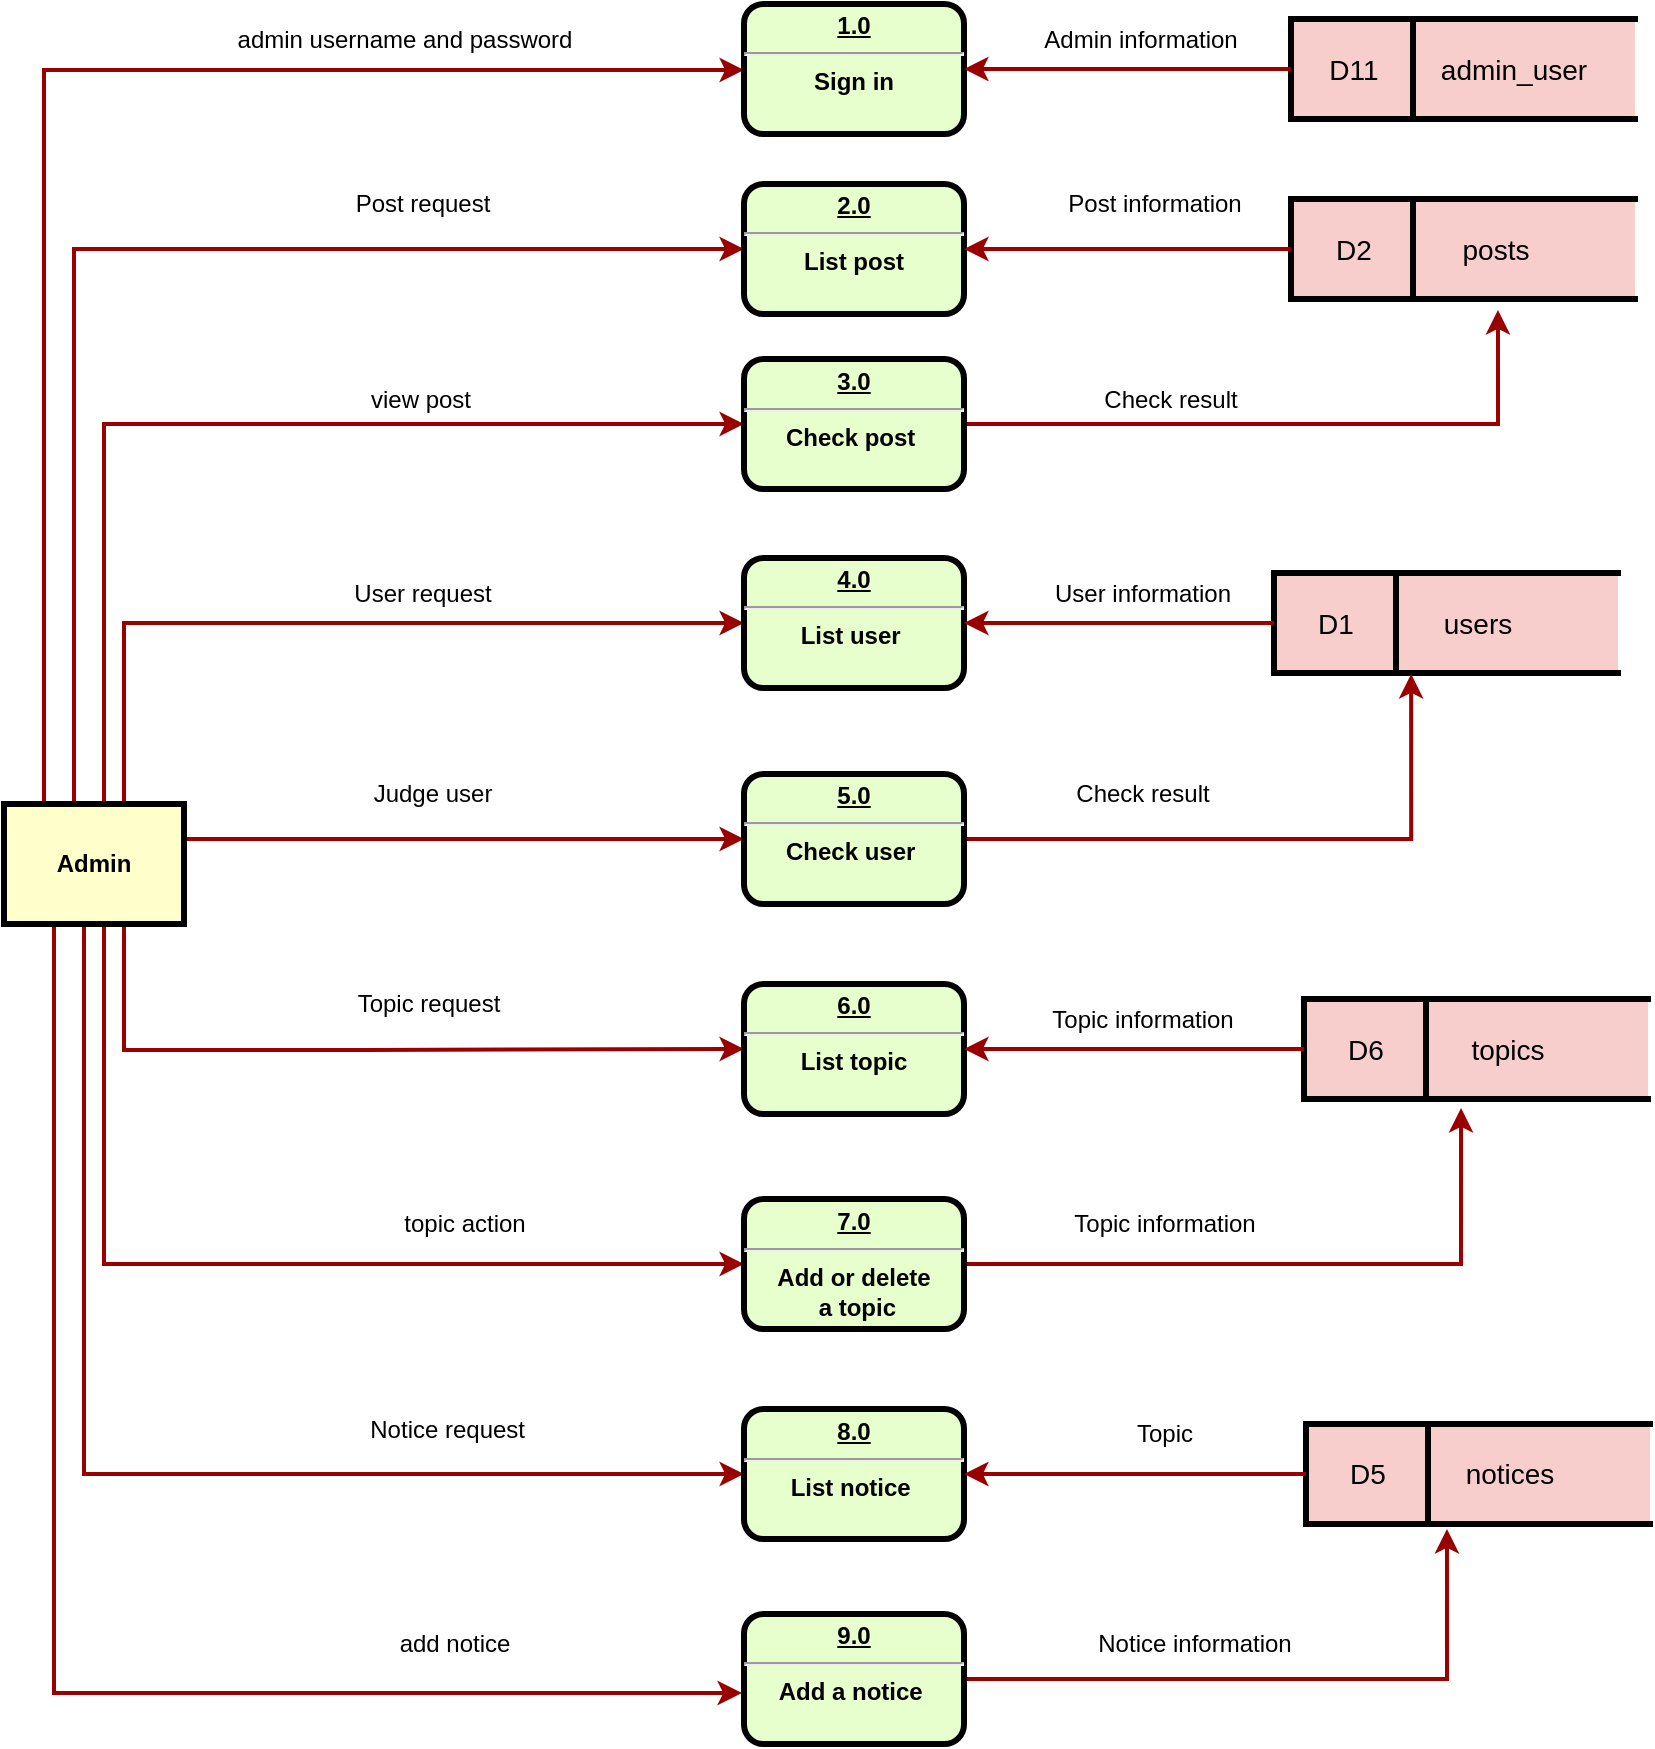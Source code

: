 <mxfile version="12.9.7" type="github">
  <diagram name="Page-1" id="c7558073-3199-34d8-9f00-42111426c3f3">
    <mxGraphModel dx="2012" dy="-455" grid="1" gridSize="10" guides="1" tooltips="1" connect="1" arrows="1" fold="1" page="1" pageScale="1" pageWidth="826" pageHeight="1169" background="#ffffff" math="0" shadow="0">
      <root>
        <mxCell id="0" />
        <mxCell id="1" parent="0" />
        <mxCell id="a9a8mxuT70NmRNff5WwH-19" value="" style="group" parent="1" vertex="1" connectable="0">
          <mxGeometry x="570" y="2297.5" width="172" height="50" as="geometry" />
        </mxCell>
        <mxCell id="a9a8mxuT70NmRNff5WwH-20" value="" style="group" parent="a9a8mxuT70NmRNff5WwH-19" vertex="1" connectable="0">
          <mxGeometry width="172" height="50" as="geometry" />
        </mxCell>
        <mxCell id="a9a8mxuT70NmRNff5WwH-21" value="" style="group" parent="a9a8mxuT70NmRNff5WwH-20" vertex="1" connectable="0">
          <mxGeometry width="172" height="50" as="geometry" />
        </mxCell>
        <mxCell id="a9a8mxuT70NmRNff5WwH-22" value="" style="rounded=0;whiteSpace=wrap;html=1;strokeColor=#000000;strokeWidth=3;fillColor=#f8cecc;" parent="a9a8mxuT70NmRNff5WwH-21" vertex="1">
          <mxGeometry width="61" height="50" as="geometry" />
        </mxCell>
        <mxCell id="a9a8mxuT70NmRNff5WwH-23" value="" style="shape=partialRectangle;whiteSpace=wrap;html=1;left=0;right=0;fillColor=#f8cecc;strokeColor=#000000;strokeWidth=3;" parent="a9a8mxuT70NmRNff5WwH-21" vertex="1">
          <mxGeometry x="52" width="120" height="50" as="geometry" />
        </mxCell>
        <mxCell id="a9a8mxuT70NmRNff5WwH-24" value="&lt;font style=&quot;font-size: 14px&quot;&gt;D6&lt;/font&gt;" style="text;html=1;strokeColor=none;fillColor=none;align=center;verticalAlign=middle;whiteSpace=wrap;rounded=0;" parent="a9a8mxuT70NmRNff5WwH-21" vertex="1">
          <mxGeometry x="11" y="16.667" width="40" height="16.667" as="geometry" />
        </mxCell>
        <mxCell id="a9a8mxuT70NmRNff5WwH-25" value="&lt;span style=&quot;font-size: 14px&quot;&gt;topics&lt;/span&gt;" style="text;html=1;strokeColor=none;fillColor=none;align=center;verticalAlign=middle;whiteSpace=wrap;rounded=0;" parent="a9a8mxuT70NmRNff5WwH-21" vertex="1">
          <mxGeometry x="82" y="16.667" width="40" height="16.667" as="geometry" />
        </mxCell>
        <mxCell id="a9a8mxuT70NmRNff5WwH-26" value="" style="line;strokeWidth=3;direction=south;html=1;strokeColor=#000000;" parent="a9a8mxuT70NmRNff5WwH-21" vertex="1">
          <mxGeometry x="56" width="10" height="50" as="geometry" />
        </mxCell>
        <mxCell id="a9a8mxuT70NmRNff5WwH-27" value="" style="group" parent="1" vertex="1" connectable="0">
          <mxGeometry x="555" y="2084.5" width="172" height="50" as="geometry" />
        </mxCell>
        <mxCell id="a9a8mxuT70NmRNff5WwH-28" value="" style="group" parent="a9a8mxuT70NmRNff5WwH-27" vertex="1" connectable="0">
          <mxGeometry width="172" height="50" as="geometry" />
        </mxCell>
        <mxCell id="a9a8mxuT70NmRNff5WwH-29" value="" style="group" parent="a9a8mxuT70NmRNff5WwH-28" vertex="1" connectable="0">
          <mxGeometry width="172" height="50" as="geometry" />
        </mxCell>
        <mxCell id="a9a8mxuT70NmRNff5WwH-30" value="" style="rounded=0;whiteSpace=wrap;html=1;strokeColor=#000000;strokeWidth=3;fillColor=#f8cecc;" parent="a9a8mxuT70NmRNff5WwH-29" vertex="1">
          <mxGeometry width="61" height="50" as="geometry" />
        </mxCell>
        <mxCell id="a9a8mxuT70NmRNff5WwH-31" value="" style="shape=partialRectangle;whiteSpace=wrap;html=1;left=0;right=0;fillColor=#f8cecc;strokeColor=#000000;strokeWidth=3;" parent="a9a8mxuT70NmRNff5WwH-29" vertex="1">
          <mxGeometry x="52" width="120" height="50" as="geometry" />
        </mxCell>
        <mxCell id="a9a8mxuT70NmRNff5WwH-32" value="&lt;font style=&quot;font-size: 14px&quot;&gt;D1&lt;/font&gt;" style="text;html=1;strokeColor=none;fillColor=none;align=center;verticalAlign=middle;whiteSpace=wrap;rounded=0;" parent="a9a8mxuT70NmRNff5WwH-29" vertex="1">
          <mxGeometry x="11" y="16.667" width="40" height="16.667" as="geometry" />
        </mxCell>
        <mxCell id="a9a8mxuT70NmRNff5WwH-33" value="&lt;span style=&quot;font-size: 14px&quot;&gt;users&lt;/span&gt;" style="text;html=1;strokeColor=none;fillColor=none;align=center;verticalAlign=middle;whiteSpace=wrap;rounded=0;" parent="a9a8mxuT70NmRNff5WwH-29" vertex="1">
          <mxGeometry x="82" y="16.667" width="40" height="16.667" as="geometry" />
        </mxCell>
        <mxCell id="a9a8mxuT70NmRNff5WwH-34" value="" style="line;strokeWidth=3;direction=south;html=1;strokeColor=#000000;" parent="a9a8mxuT70NmRNff5WwH-29" vertex="1">
          <mxGeometry x="56" width="10" height="50" as="geometry" />
        </mxCell>
        <mxCell id="a9a8mxuT70NmRNff5WwH-56" style="edgeStyle=orthogonalEdgeStyle;rounded=0;orthogonalLoop=1;jettySize=auto;html=1;entryX=0;entryY=0.5;entryDx=0;entryDy=0;strokeColor=#990000;strokeWidth=2;" parent="1" source="a9a8mxuT70NmRNff5WwH-42" target="a9a8mxuT70NmRNff5WwH-43" edge="1">
          <mxGeometry relative="1" as="geometry">
            <Array as="points">
              <mxPoint x="-45" y="1923" />
            </Array>
          </mxGeometry>
        </mxCell>
        <mxCell id="a9a8mxuT70NmRNff5WwH-98" style="edgeStyle=orthogonalEdgeStyle;rounded=0;orthogonalLoop=1;jettySize=auto;html=1;strokeColor=#990000;strokeWidth=2;" parent="1" source="a9a8mxuT70NmRNff5WwH-42" target="a9a8mxuT70NmRNff5WwH-85" edge="1">
          <mxGeometry relative="1" as="geometry">
            <Array as="points">
              <mxPoint x="-60" y="1833" />
            </Array>
          </mxGeometry>
        </mxCell>
        <mxCell id="a9a8mxuT70NmRNff5WwH-117" style="edgeStyle=orthogonalEdgeStyle;rounded=0;orthogonalLoop=1;jettySize=auto;html=1;entryX=0;entryY=0.5;entryDx=0;entryDy=0;strokeColor=#990000;strokeWidth=2;" parent="1" source="a9a8mxuT70NmRNff5WwH-42" target="a9a8mxuT70NmRNff5WwH-65" edge="1">
          <mxGeometry relative="1" as="geometry">
            <Array as="points">
              <mxPoint x="-20" y="2323" />
              <mxPoint x="100" y="2323" />
            </Array>
          </mxGeometry>
        </mxCell>
        <mxCell id="a9a8mxuT70NmRNff5WwH-118" style="edgeStyle=orthogonalEdgeStyle;rounded=0;orthogonalLoop=1;jettySize=auto;html=1;entryX=0;entryY=0.5;entryDx=0;entryDy=0;strokeColor=#990000;strokeWidth=2;" parent="1" source="a9a8mxuT70NmRNff5WwH-42" target="a9a8mxuT70NmRNff5WwH-79" edge="1">
          <mxGeometry relative="1" as="geometry">
            <Array as="points">
              <mxPoint x="-30" y="2010" />
            </Array>
          </mxGeometry>
        </mxCell>
        <mxCell id="a9a8mxuT70NmRNff5WwH-119" style="edgeStyle=orthogonalEdgeStyle;rounded=0;orthogonalLoop=1;jettySize=auto;html=1;entryX=0;entryY=0.5;entryDx=0;entryDy=0;strokeColor=#990000;strokeWidth=2;" parent="1" source="a9a8mxuT70NmRNff5WwH-42" target="a9a8mxuT70NmRNff5WwH-100" edge="1">
          <mxGeometry relative="1" as="geometry">
            <Array as="points">
              <mxPoint x="-10" y="2218" />
            </Array>
          </mxGeometry>
        </mxCell>
        <mxCell id="a9a8mxuT70NmRNff5WwH-120" style="edgeStyle=orthogonalEdgeStyle;rounded=0;orthogonalLoop=1;jettySize=auto;html=1;entryX=0;entryY=0.5;entryDx=0;entryDy=0;strokeColor=#990000;strokeWidth=2;" parent="1" source="a9a8mxuT70NmRNff5WwH-42" target="a9a8mxuT70NmRNff5WwH-61" edge="1">
          <mxGeometry relative="1" as="geometry">
            <Array as="points">
              <mxPoint x="-20" y="2110" />
            </Array>
          </mxGeometry>
        </mxCell>
        <mxCell id="a9a8mxuT70NmRNff5WwH-123" style="edgeStyle=orthogonalEdgeStyle;rounded=0;orthogonalLoop=1;jettySize=auto;html=1;entryX=0;entryY=0.5;entryDx=0;entryDy=0;strokeColor=#990000;strokeWidth=2;" parent="1" source="a9a8mxuT70NmRNff5WwH-42" target="a9a8mxuT70NmRNff5WwH-109" edge="1">
          <mxGeometry relative="1" as="geometry">
            <Array as="points">
              <mxPoint x="-30" y="2430" />
            </Array>
          </mxGeometry>
        </mxCell>
        <mxCell id="a9a8mxuT70NmRNff5WwH-124" style="edgeStyle=orthogonalEdgeStyle;rounded=0;orthogonalLoop=1;jettySize=auto;html=1;entryX=0;entryY=0.5;entryDx=0;entryDy=0;strokeColor=#990000;strokeWidth=2;" parent="1" source="a9a8mxuT70NmRNff5WwH-42" target="a9a8mxuT70NmRNff5WwH-74" edge="1">
          <mxGeometry relative="1" as="geometry">
            <Array as="points">
              <mxPoint x="-40" y="2535" />
            </Array>
          </mxGeometry>
        </mxCell>
        <mxCell id="a9a8mxuT70NmRNff5WwH-125" style="edgeStyle=orthogonalEdgeStyle;rounded=0;orthogonalLoop=1;jettySize=auto;html=1;entryX=-0.009;entryY=0.608;entryDx=0;entryDy=0;entryPerimeter=0;strokeColor=#990000;strokeWidth=2;" parent="1" source="a9a8mxuT70NmRNff5WwH-42" target="a9a8mxuT70NmRNff5WwH-113" edge="1">
          <mxGeometry relative="1" as="geometry">
            <Array as="points">
              <mxPoint x="-55" y="2645" />
            </Array>
          </mxGeometry>
        </mxCell>
        <mxCell id="a9a8mxuT70NmRNff5WwH-42" value="Admin" style="whiteSpace=wrap;align=center;verticalAlign=middle;fontStyle=1;strokeWidth=3;fillColor=#FFFFCC" parent="1" vertex="1">
          <mxGeometry x="-80" y="2200" width="90" height="60" as="geometry" />
        </mxCell>
        <mxCell id="a9a8mxuT70NmRNff5WwH-43" value="&lt;p style=&quot;margin: 0px ; margin-top: 4px ; text-align: center ; text-decoration: underline&quot;&gt;2.0&lt;/p&gt;&lt;hr&gt;&lt;strong&gt;List post&lt;br&gt;&lt;/strong&gt;" style="verticalAlign=middle;align=center;overflow=fill;fontSize=12;fontFamily=Helvetica;html=1;rounded=1;fontStyle=1;strokeWidth=3;fillColor=#E6FFCC" parent="1" vertex="1">
          <mxGeometry x="290" y="1890" width="110" height="65" as="geometry" />
        </mxCell>
        <mxCell id="a9a8mxuT70NmRNff5WwH-46" value="" style="group" parent="1" vertex="1" connectable="0">
          <mxGeometry x="563.5" y="1897.5" width="172" height="50" as="geometry" />
        </mxCell>
        <mxCell id="a9a8mxuT70NmRNff5WwH-47" value="" style="group" parent="a9a8mxuT70NmRNff5WwH-46" vertex="1" connectable="0">
          <mxGeometry width="172" height="50" as="geometry" />
        </mxCell>
        <mxCell id="a9a8mxuT70NmRNff5WwH-48" value="" style="group" parent="a9a8mxuT70NmRNff5WwH-47" vertex="1" connectable="0">
          <mxGeometry width="172" height="50" as="geometry" />
        </mxCell>
        <mxCell id="a9a8mxuT70NmRNff5WwH-49" value="" style="rounded=0;whiteSpace=wrap;html=1;strokeColor=#000000;strokeWidth=3;fillColor=#f8cecc;" parent="a9a8mxuT70NmRNff5WwH-48" vertex="1">
          <mxGeometry width="61" height="50" as="geometry" />
        </mxCell>
        <mxCell id="a9a8mxuT70NmRNff5WwH-50" value="" style="shape=partialRectangle;whiteSpace=wrap;html=1;left=0;right=0;fillColor=#f8cecc;strokeColor=#000000;strokeWidth=3;" parent="a9a8mxuT70NmRNff5WwH-48" vertex="1">
          <mxGeometry x="52" width="120" height="50" as="geometry" />
        </mxCell>
        <mxCell id="a9a8mxuT70NmRNff5WwH-51" value="&lt;font style=&quot;font-size: 14px&quot;&gt;D2&lt;/font&gt;" style="text;html=1;strokeColor=none;fillColor=none;align=center;verticalAlign=middle;whiteSpace=wrap;rounded=0;" parent="a9a8mxuT70NmRNff5WwH-48" vertex="1">
          <mxGeometry x="11" y="16.667" width="40" height="16.667" as="geometry" />
        </mxCell>
        <mxCell id="a9a8mxuT70NmRNff5WwH-52" value="&lt;span style=&quot;font-size: 14px&quot;&gt;posts&lt;/span&gt;" style="text;html=1;strokeColor=none;fillColor=none;align=center;verticalAlign=middle;whiteSpace=wrap;rounded=0;" parent="a9a8mxuT70NmRNff5WwH-48" vertex="1">
          <mxGeometry x="82" y="16.667" width="40" height="16.667" as="geometry" />
        </mxCell>
        <mxCell id="a9a8mxuT70NmRNff5WwH-53" value="" style="line;strokeWidth=3;direction=south;html=1;strokeColor=#000000;" parent="a9a8mxuT70NmRNff5WwH-48" vertex="1">
          <mxGeometry x="56" width="10" height="50" as="geometry" />
        </mxCell>
        <mxCell id="a9a8mxuT70NmRNff5WwH-58" value="Check result" style="text;html=1;align=center;verticalAlign=middle;resizable=0;points=[];autosize=1;" parent="1" vertex="1">
          <mxGeometry x="463" y="1988" width="80" height="20" as="geometry" />
        </mxCell>
        <mxCell id="a9a8mxuT70NmRNff5WwH-60" value="Post request" style="text;html=1;align=center;verticalAlign=middle;resizable=0;points=[];autosize=1;" parent="1" vertex="1">
          <mxGeometry x="89" y="1890" width="80" height="20" as="geometry" />
        </mxCell>
        <mxCell id="a9a8mxuT70NmRNff5WwH-61" value="&lt;p style=&quot;margin: 0px ; margin-top: 4px ; text-align: center ; text-decoration: underline&quot;&gt;4.0&lt;/p&gt;&lt;hr&gt;&lt;strong&gt;List user&amp;nbsp;&lt;br&gt;&lt;/strong&gt;" style="verticalAlign=middle;align=center;overflow=fill;fontSize=12;fontFamily=Helvetica;html=1;rounded=1;fontStyle=1;strokeWidth=3;fillColor=#E6FFCC" parent="1" vertex="1">
          <mxGeometry x="290" y="2077" width="110" height="65" as="geometry" />
        </mxCell>
        <mxCell id="a9a8mxuT70NmRNff5WwH-64" value="User information" style="text;html=1;align=center;verticalAlign=middle;resizable=0;points=[];autosize=1;" parent="1" vertex="1">
          <mxGeometry x="439" y="2084.5" width="100" height="20" as="geometry" />
        </mxCell>
        <mxCell id="a9a8mxuT70NmRNff5WwH-65" value="&lt;p style=&quot;margin: 0px ; margin-top: 4px ; text-align: center ; text-decoration: underline&quot;&gt;6.0&lt;/p&gt;&lt;hr&gt;&lt;strong&gt;List topic&lt;br&gt;&lt;/strong&gt;" style="verticalAlign=middle;align=center;overflow=fill;fontSize=12;fontFamily=Helvetica;html=1;rounded=1;fontStyle=1;strokeWidth=3;fillColor=#E6FFCC" parent="1" vertex="1">
          <mxGeometry x="290" y="2290" width="110" height="65" as="geometry" />
        </mxCell>
        <mxCell id="a9a8mxuT70NmRNff5WwH-66" value="" style="group" parent="1" vertex="1" connectable="0">
          <mxGeometry x="571" y="2510" width="172" height="50" as="geometry" />
        </mxCell>
        <mxCell id="a9a8mxuT70NmRNff5WwH-67" value="" style="group" parent="a9a8mxuT70NmRNff5WwH-66" vertex="1" connectable="0">
          <mxGeometry width="172" height="50" as="geometry" />
        </mxCell>
        <mxCell id="a9a8mxuT70NmRNff5WwH-68" value="" style="group" parent="a9a8mxuT70NmRNff5WwH-67" vertex="1" connectable="0">
          <mxGeometry width="172" height="50" as="geometry" />
        </mxCell>
        <mxCell id="a9a8mxuT70NmRNff5WwH-69" value="" style="rounded=0;whiteSpace=wrap;html=1;strokeColor=#000000;strokeWidth=3;fillColor=#f8cecc;" parent="a9a8mxuT70NmRNff5WwH-68" vertex="1">
          <mxGeometry width="61" height="50" as="geometry" />
        </mxCell>
        <mxCell id="a9a8mxuT70NmRNff5WwH-70" value="" style="shape=partialRectangle;whiteSpace=wrap;html=1;left=0;right=0;fillColor=#f8cecc;strokeColor=#000000;strokeWidth=3;" parent="a9a8mxuT70NmRNff5WwH-68" vertex="1">
          <mxGeometry x="52" width="120" height="50" as="geometry" />
        </mxCell>
        <mxCell id="a9a8mxuT70NmRNff5WwH-71" value="&lt;font style=&quot;font-size: 14px&quot;&gt;D5&lt;/font&gt;" style="text;html=1;strokeColor=none;fillColor=none;align=center;verticalAlign=middle;whiteSpace=wrap;rounded=0;" parent="a9a8mxuT70NmRNff5WwH-68" vertex="1">
          <mxGeometry x="11" y="16.667" width="40" height="16.667" as="geometry" />
        </mxCell>
        <mxCell id="a9a8mxuT70NmRNff5WwH-72" value="&lt;span style=&quot;font-size: 14px&quot;&gt;notices&lt;/span&gt;" style="text;html=1;strokeColor=none;fillColor=none;align=center;verticalAlign=middle;whiteSpace=wrap;rounded=0;" parent="a9a8mxuT70NmRNff5WwH-68" vertex="1">
          <mxGeometry x="82" y="16.667" width="40" height="16.667" as="geometry" />
        </mxCell>
        <mxCell id="a9a8mxuT70NmRNff5WwH-73" value="" style="line;strokeWidth=3;direction=south;html=1;strokeColor=#000000;" parent="a9a8mxuT70NmRNff5WwH-68" vertex="1">
          <mxGeometry x="56" width="10" height="50" as="geometry" />
        </mxCell>
        <mxCell id="a9a8mxuT70NmRNff5WwH-74" value="&lt;p style=&quot;margin: 0px ; margin-top: 4px ; text-align: center ; text-decoration: underline&quot;&gt;8.0&lt;/p&gt;&lt;hr&gt;&lt;strong&gt;List notice&amp;nbsp;&lt;br&gt;&lt;/strong&gt;" style="verticalAlign=middle;align=center;overflow=fill;fontSize=12;fontFamily=Helvetica;html=1;rounded=1;fontStyle=1;strokeWidth=3;fillColor=#E6FFCC" parent="1" vertex="1">
          <mxGeometry x="290" y="2502.5" width="110" height="65" as="geometry" />
        </mxCell>
        <mxCell id="a9a8mxuT70NmRNff5WwH-76" value="Topic information" style="text;html=1;align=center;verticalAlign=middle;resizable=0;points=[];autosize=1;" parent="1" vertex="1">
          <mxGeometry x="445" y="2400" width="110" height="20" as="geometry" />
        </mxCell>
        <mxCell id="a9a8mxuT70NmRNff5WwH-128" style="edgeStyle=orthogonalEdgeStyle;rounded=0;orthogonalLoop=1;jettySize=auto;html=1;entryX=0.429;entryY=1.11;entryDx=0;entryDy=0;entryPerimeter=0;strokeColor=#990000;strokeWidth=2;" parent="1" source="a9a8mxuT70NmRNff5WwH-79" target="a9a8mxuT70NmRNff5WwH-50" edge="1">
          <mxGeometry relative="1" as="geometry" />
        </mxCell>
        <mxCell id="a9a8mxuT70NmRNff5WwH-79" value="&lt;p style=&quot;margin: 0px ; margin-top: 4px ; text-align: center ; text-decoration: underline&quot;&gt;3.0&lt;/p&gt;&lt;hr&gt;&lt;strong&gt;Check post&amp;nbsp;&lt;br&gt;&lt;/strong&gt;" style="verticalAlign=middle;align=center;overflow=fill;fontSize=12;fontFamily=Helvetica;html=1;rounded=1;fontStyle=1;strokeWidth=3;fillColor=#E6FFCC" parent="1" vertex="1">
          <mxGeometry x="290" y="1977.5" width="110" height="65" as="geometry" />
        </mxCell>
        <mxCell id="a9a8mxuT70NmRNff5WwH-80" style="edgeStyle=orthogonalEdgeStyle;rounded=0;orthogonalLoop=1;jettySize=auto;html=1;entryX=1;entryY=0.5;entryDx=0;entryDy=0;strokeColor=#990000;strokeWidth=2;" parent="1" source="a9a8mxuT70NmRNff5WwH-49" target="a9a8mxuT70NmRNff5WwH-43" edge="1">
          <mxGeometry relative="1" as="geometry" />
        </mxCell>
        <mxCell id="a9a8mxuT70NmRNff5WwH-81" value="Post information" style="text;html=1;align=center;verticalAlign=middle;resizable=0;points=[];autosize=1;" parent="1" vertex="1">
          <mxGeometry x="445" y="1890" width="100" height="20" as="geometry" />
        </mxCell>
        <mxCell id="a9a8mxuT70NmRNff5WwH-85" value="&lt;p style=&quot;margin: 0px ; margin-top: 4px ; text-align: center ; text-decoration: underline&quot;&gt;1.0&lt;/p&gt;&lt;hr&gt;&lt;strong&gt;Sign in&lt;br&gt;&lt;/strong&gt;" style="verticalAlign=middle;align=center;overflow=fill;fontSize=12;fontFamily=Helvetica;html=1;rounded=1;fontStyle=1;strokeWidth=3;fillColor=#E6FFCC" parent="1" vertex="1">
          <mxGeometry x="290" y="1800" width="110" height="65" as="geometry" />
        </mxCell>
        <mxCell id="a9a8mxuT70NmRNff5WwH-86" value="" style="group" parent="1" vertex="1" connectable="0">
          <mxGeometry x="563.5" y="1807.5" width="172" height="50" as="geometry" />
        </mxCell>
        <mxCell id="a9a8mxuT70NmRNff5WwH-87" value="" style="group" parent="a9a8mxuT70NmRNff5WwH-86" vertex="1" connectable="0">
          <mxGeometry width="172" height="50" as="geometry" />
        </mxCell>
        <mxCell id="a9a8mxuT70NmRNff5WwH-88" value="" style="group" parent="a9a8mxuT70NmRNff5WwH-87" vertex="1" connectable="0">
          <mxGeometry width="172" height="50" as="geometry" />
        </mxCell>
        <mxCell id="a9a8mxuT70NmRNff5WwH-89" value="" style="rounded=0;whiteSpace=wrap;html=1;strokeColor=#000000;strokeWidth=3;fillColor=#f8cecc;" parent="a9a8mxuT70NmRNff5WwH-88" vertex="1">
          <mxGeometry width="61" height="50" as="geometry" />
        </mxCell>
        <mxCell id="a9a8mxuT70NmRNff5WwH-90" value="" style="shape=partialRectangle;whiteSpace=wrap;html=1;left=0;right=0;fillColor=#f8cecc;strokeColor=#000000;strokeWidth=3;" parent="a9a8mxuT70NmRNff5WwH-88" vertex="1">
          <mxGeometry x="52" width="120" height="50" as="geometry" />
        </mxCell>
        <mxCell id="a9a8mxuT70NmRNff5WwH-91" value="&lt;font style=&quot;font-size: 14px&quot;&gt;D11&lt;/font&gt;" style="text;html=1;strokeColor=none;fillColor=none;align=center;verticalAlign=middle;whiteSpace=wrap;rounded=0;" parent="a9a8mxuT70NmRNff5WwH-88" vertex="1">
          <mxGeometry x="11" y="16.667" width="40" height="16.667" as="geometry" />
        </mxCell>
        <mxCell id="a9a8mxuT70NmRNff5WwH-92" value="&lt;span style=&quot;font-size: 14px&quot;&gt;admin_user&lt;/span&gt;" style="text;html=1;strokeColor=none;fillColor=none;align=center;verticalAlign=middle;whiteSpace=wrap;rounded=0;" parent="a9a8mxuT70NmRNff5WwH-88" vertex="1">
          <mxGeometry x="82" y="16.67" width="58" height="16.67" as="geometry" />
        </mxCell>
        <mxCell id="a9a8mxuT70NmRNff5WwH-93" value="" style="line;strokeWidth=3;direction=south;html=1;strokeColor=#000000;" parent="a9a8mxuT70NmRNff5WwH-88" vertex="1">
          <mxGeometry x="56" width="10" height="50" as="geometry" />
        </mxCell>
        <mxCell id="a9a8mxuT70NmRNff5WwH-96" style="edgeStyle=orthogonalEdgeStyle;rounded=0;orthogonalLoop=1;jettySize=auto;html=1;strokeColor=#990000;strokeWidth=2;exitX=0;exitY=0.5;exitDx=0;exitDy=0;" parent="1" source="a9a8mxuT70NmRNff5WwH-89" target="a9a8mxuT70NmRNff5WwH-85" edge="1">
          <mxGeometry relative="1" as="geometry">
            <mxPoint x="560" y="1833" as="sourcePoint" />
          </mxGeometry>
        </mxCell>
        <mxCell id="a9a8mxuT70NmRNff5WwH-97" value="Admin information" style="text;html=1;align=center;verticalAlign=middle;resizable=0;points=[];autosize=1;" parent="1" vertex="1">
          <mxGeometry x="433" y="1807.5" width="110" height="20" as="geometry" />
        </mxCell>
        <mxCell id="a9a8mxuT70NmRNff5WwH-99" value="admin username and password" style="text;html=1;align=center;verticalAlign=middle;resizable=0;points=[];autosize=1;" parent="1" vertex="1">
          <mxGeometry x="30" y="1807.5" width="180" height="20" as="geometry" />
        </mxCell>
        <mxCell id="a9a8mxuT70NmRNff5WwH-101" style="edgeStyle=orthogonalEdgeStyle;rounded=0;orthogonalLoop=1;jettySize=auto;html=1;entryX=0.138;entryY=1.01;entryDx=0;entryDy=0;entryPerimeter=0;strokeColor=#990000;strokeWidth=2;" parent="1" source="a9a8mxuT70NmRNff5WwH-100" target="a9a8mxuT70NmRNff5WwH-31" edge="1">
          <mxGeometry relative="1" as="geometry" />
        </mxCell>
        <mxCell id="a9a8mxuT70NmRNff5WwH-100" value="&lt;p style=&quot;margin: 0px ; margin-top: 4px ; text-align: center ; text-decoration: underline&quot;&gt;&lt;strong&gt;5.0&lt;/strong&gt;&lt;/p&gt;&lt;hr&gt;&lt;strong&gt;Check user&amp;nbsp;&lt;br&gt;&lt;/strong&gt;" style="verticalAlign=middle;align=center;overflow=fill;fontSize=12;fontFamily=Helvetica;html=1;rounded=1;fontStyle=1;strokeWidth=3;fillColor=#E6FFCC" parent="1" vertex="1">
          <mxGeometry x="290" y="2185" width="110" height="65" as="geometry" />
        </mxCell>
        <mxCell id="a9a8mxuT70NmRNff5WwH-102" value="Check result" style="text;html=1;align=center;verticalAlign=middle;resizable=0;points=[];autosize=1;" parent="1" vertex="1">
          <mxGeometry x="449" y="2185" width="80" height="20" as="geometry" />
        </mxCell>
        <mxCell id="a9a8mxuT70NmRNff5WwH-104" value="Judge user" style="text;html=1;align=center;verticalAlign=middle;resizable=0;points=[];autosize=1;" parent="1" vertex="1">
          <mxGeometry x="99" y="2185" width="70" height="20" as="geometry" />
        </mxCell>
        <mxCell id="a9a8mxuT70NmRNff5WwH-106" value="User request" style="text;html=1;align=center;verticalAlign=middle;resizable=0;points=[];autosize=1;" parent="1" vertex="1">
          <mxGeometry x="89" y="2084.5" width="80" height="20" as="geometry" />
        </mxCell>
        <mxCell id="a9a8mxuT70NmRNff5WwH-108" value="view post" style="text;html=1;align=center;verticalAlign=middle;resizable=0;points=[];autosize=1;" parent="1" vertex="1">
          <mxGeometry x="93" y="1988" width="70" height="20" as="geometry" />
        </mxCell>
        <mxCell id="a9a8mxuT70NmRNff5WwH-111" style="edgeStyle=orthogonalEdgeStyle;rounded=0;orthogonalLoop=1;jettySize=auto;html=1;entryX=0.221;entryY=1.09;entryDx=0;entryDy=0;entryPerimeter=0;strokeColor=#990000;strokeWidth=2;" parent="1" source="a9a8mxuT70NmRNff5WwH-109" target="a9a8mxuT70NmRNff5WwH-23" edge="1">
          <mxGeometry relative="1" as="geometry" />
        </mxCell>
        <mxCell id="a9a8mxuT70NmRNff5WwH-109" value="&lt;p style=&quot;margin: 0px ; margin-top: 4px ; text-align: center ; text-decoration: underline&quot;&gt;7.0&lt;/p&gt;&lt;hr&gt;&lt;strong&gt;Add or delete&lt;br&gt;&amp;nbsp;a topic&lt;br&gt;&lt;/strong&gt;" style="verticalAlign=middle;align=center;overflow=fill;fontSize=12;fontFamily=Helvetica;html=1;rounded=1;fontStyle=1;strokeWidth=3;fillColor=#E6FFCC" parent="1" vertex="1">
          <mxGeometry x="290" y="2397.5" width="110" height="65" as="geometry" />
        </mxCell>
        <mxCell id="a9a8mxuT70NmRNff5WwH-110" style="edgeStyle=orthogonalEdgeStyle;rounded=0;orthogonalLoop=1;jettySize=auto;html=1;entryX=1;entryY=0.5;entryDx=0;entryDy=0;strokeColor=#990000;strokeWidth=2;" parent="1" source="a9a8mxuT70NmRNff5WwH-22" target="a9a8mxuT70NmRNff5WwH-65" edge="1">
          <mxGeometry relative="1" as="geometry" />
        </mxCell>
        <mxCell id="a9a8mxuT70NmRNff5WwH-112" value="Topic" style="text;html=1;align=center;verticalAlign=middle;resizable=0;points=[];autosize=1;" parent="1" vertex="1">
          <mxGeometry x="480" y="2505" width="40" height="20" as="geometry" />
        </mxCell>
        <mxCell id="a9a8mxuT70NmRNff5WwH-114" style="edgeStyle=orthogonalEdgeStyle;rounded=0;orthogonalLoop=1;jettySize=auto;html=1;entryX=0.154;entryY=1.05;entryDx=0;entryDy=0;entryPerimeter=0;strokeColor=#990000;strokeWidth=2;" parent="1" source="a9a8mxuT70NmRNff5WwH-113" target="a9a8mxuT70NmRNff5WwH-70" edge="1">
          <mxGeometry relative="1" as="geometry" />
        </mxCell>
        <mxCell id="a9a8mxuT70NmRNff5WwH-113" value="&lt;p style=&quot;margin: 0px ; margin-top: 4px ; text-align: center ; text-decoration: underline&quot;&gt;9.0&lt;/p&gt;&lt;hr&gt;&lt;strong&gt;Add a notice&amp;nbsp;&lt;br&gt;&lt;/strong&gt;" style="verticalAlign=middle;align=center;overflow=fill;fontSize=12;fontFamily=Helvetica;html=1;rounded=1;fontStyle=1;strokeWidth=3;fillColor=#E6FFCC" parent="1" vertex="1">
          <mxGeometry x="290" y="2605" width="110" height="65" as="geometry" />
        </mxCell>
        <mxCell id="a9a8mxuT70NmRNff5WwH-115" style="edgeStyle=orthogonalEdgeStyle;rounded=0;orthogonalLoop=1;jettySize=auto;html=1;entryX=1;entryY=0.5;entryDx=0;entryDy=0;strokeColor=#990000;strokeWidth=2;" parent="1" source="a9a8mxuT70NmRNff5WwH-69" target="a9a8mxuT70NmRNff5WwH-74" edge="1">
          <mxGeometry relative="1" as="geometry" />
        </mxCell>
        <mxCell id="a9a8mxuT70NmRNff5WwH-116" value="Notice information" style="text;html=1;align=center;verticalAlign=middle;resizable=0;points=[];autosize=1;" parent="1" vertex="1">
          <mxGeometry x="460" y="2610" width="110" height="20" as="geometry" />
        </mxCell>
        <mxCell id="a9a8mxuT70NmRNff5WwH-127" style="edgeStyle=orthogonalEdgeStyle;rounded=0;orthogonalLoop=1;jettySize=auto;html=1;entryX=1;entryY=0.5;entryDx=0;entryDy=0;strokeColor=#990000;strokeWidth=2;" parent="1" source="a9a8mxuT70NmRNff5WwH-30" target="a9a8mxuT70NmRNff5WwH-61" edge="1">
          <mxGeometry relative="1" as="geometry" />
        </mxCell>
        <mxCell id="a9a8mxuT70NmRNff5WwH-129" value="Topic request" style="text;html=1;align=center;verticalAlign=middle;resizable=0;points=[];autosize=1;" parent="1" vertex="1">
          <mxGeometry x="87" y="2290" width="90" height="20" as="geometry" />
        </mxCell>
        <mxCell id="a9a8mxuT70NmRNff5WwH-130" value="topic action" style="text;html=1;align=center;verticalAlign=middle;resizable=0;points=[];autosize=1;" parent="1" vertex="1">
          <mxGeometry x="110" y="2400" width="80" height="20" as="geometry" />
        </mxCell>
        <mxCell id="a9a8mxuT70NmRNff5WwH-131" value="Notice request&amp;nbsp;" style="text;html=1;align=center;verticalAlign=middle;resizable=0;points=[];autosize=1;" parent="1" vertex="1">
          <mxGeometry x="93" y="2502.5" width="100" height="20" as="geometry" />
        </mxCell>
        <mxCell id="a9a8mxuT70NmRNff5WwH-132" value="add notice" style="text;html=1;align=center;verticalAlign=middle;resizable=0;points=[];autosize=1;" parent="1" vertex="1">
          <mxGeometry x="110" y="2610" width="70" height="20" as="geometry" />
        </mxCell>
        <mxCell id="a9a8mxuT70NmRNff5WwH-133" value="Topic information" style="text;html=1;align=center;verticalAlign=middle;resizable=0;points=[];autosize=1;" parent="1" vertex="1">
          <mxGeometry x="434" y="2297.5" width="110" height="20" as="geometry" />
        </mxCell>
      </root>
    </mxGraphModel>
  </diagram>
</mxfile>
